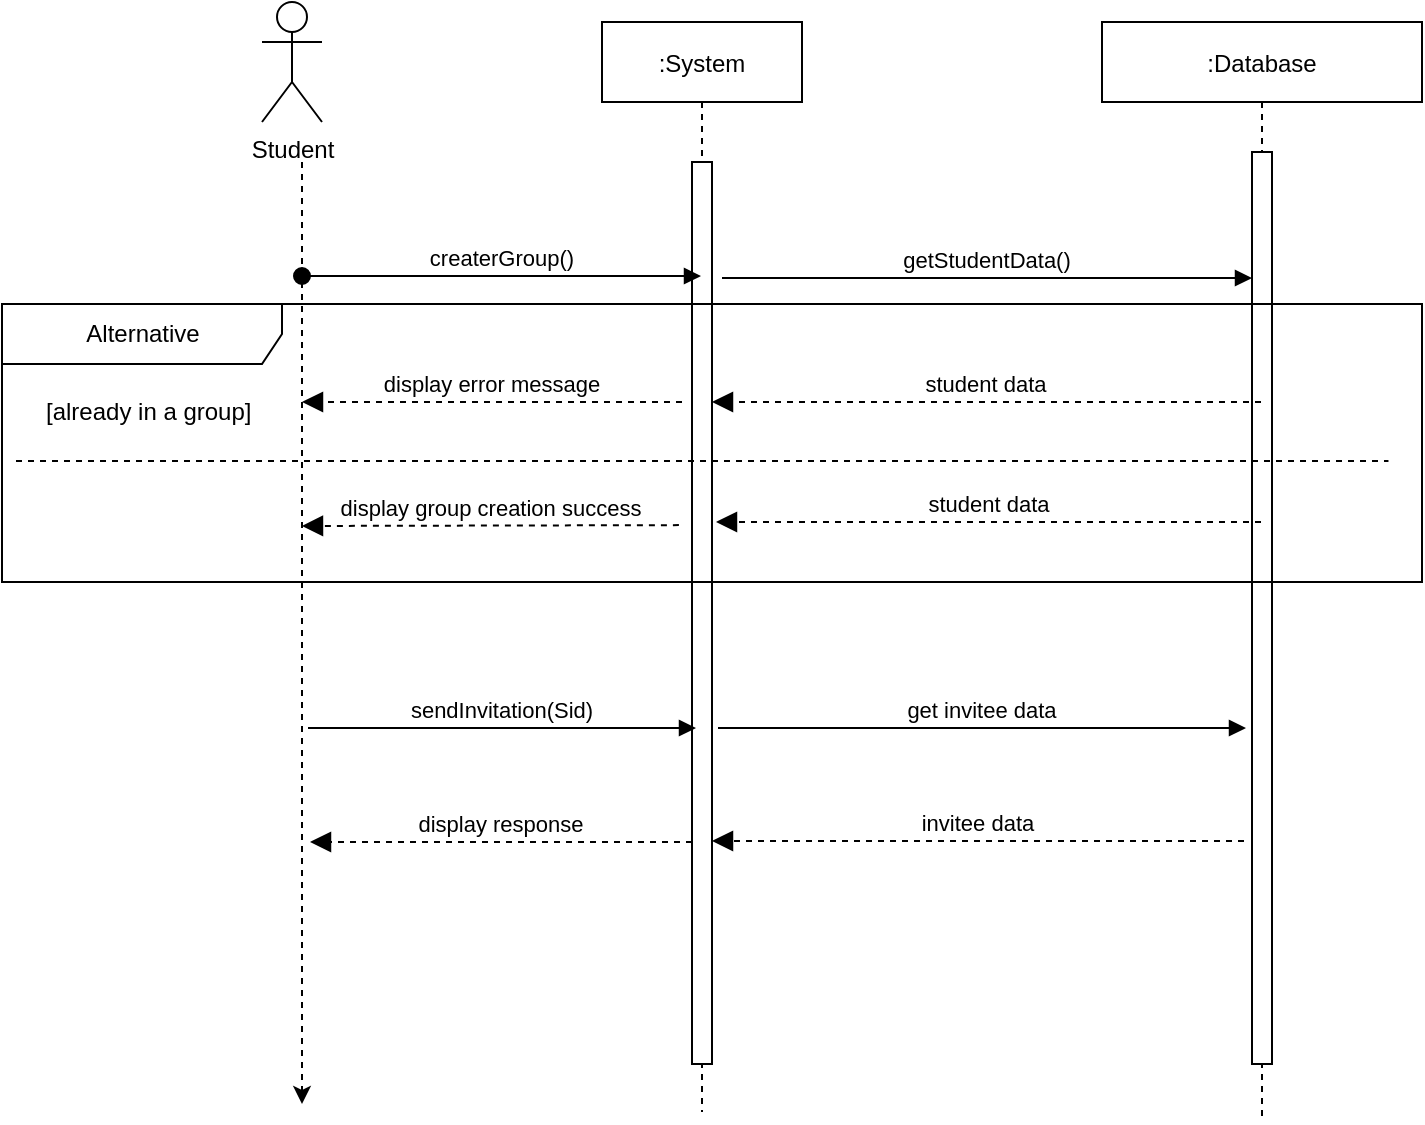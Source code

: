 <mxfile version="20.5.2" type="device"><diagram id="R1RqsKNrUiKV9ydiW8IY" name="Page-3"><mxGraphModel dx="1422" dy="305" grid="0" gridSize="10" guides="1" tooltips="1" connect="1" arrows="1" fold="1" page="0" pageScale="1" pageWidth="850" pageHeight="1100" math="0" shadow="0"><root><mxCell id="0"/><mxCell id="1" parent="0"/><mxCell id="DEC49oTDjfjisLo3uorj-1" value=":System" style="shape=umlLifeline;perimeter=lifelinePerimeter;container=1;collapsible=0;recursiveResize=0;rounded=0;shadow=0;strokeWidth=1;" parent="1" vertex="1"><mxGeometry x="674" y="630" width="100" height="545" as="geometry"/></mxCell><mxCell id="DEC49oTDjfjisLo3uorj-2" value="" style="points=[];perimeter=orthogonalPerimeter;rounded=0;shadow=0;strokeWidth=1;" parent="DEC49oTDjfjisLo3uorj-1" vertex="1"><mxGeometry x="45" y="70" width="10" height="451" as="geometry"/></mxCell><mxCell id="DEC49oTDjfjisLo3uorj-3" value="createrGroup()" style="verticalAlign=bottom;startArrow=oval;endArrow=block;startSize=8;shadow=0;strokeWidth=1;" parent="DEC49oTDjfjisLo3uorj-1" target="DEC49oTDjfjisLo3uorj-1" edge="1"><mxGeometry relative="1" as="geometry"><mxPoint x="-150" y="127" as="sourcePoint"/><Array as="points"/></mxGeometry></mxCell><mxCell id="DEC49oTDjfjisLo3uorj-4" value="invitee data" style="verticalAlign=bottom;endArrow=block;shadow=0;strokeWidth=1;dashed=1;endSize=8;" parent="DEC49oTDjfjisLo3uorj-1" edge="1"><mxGeometry relative="1" as="geometry"><mxPoint x="321" y="409.5" as="sourcePoint"/><mxPoint x="55" y="409.5" as="targetPoint"/><Array as="points"/></mxGeometry></mxCell><mxCell id="DEC49oTDjfjisLo3uorj-13" value="sendInvitation(Sid)" style="verticalAlign=bottom;startArrow=none;endArrow=block;startSize=8;shadow=0;strokeWidth=1;startFill=0;" parent="DEC49oTDjfjisLo3uorj-1" edge="1"><mxGeometry relative="1" as="geometry"><mxPoint x="-147" y="353" as="sourcePoint"/><mxPoint x="47" y="353" as="targetPoint"/><Array as="points"/></mxGeometry></mxCell><mxCell id="DEC49oTDjfjisLo3uorj-5" value=":Database" style="shape=umlLifeline;perimeter=lifelinePerimeter;container=1;collapsible=0;recursiveResize=0;rounded=0;shadow=0;strokeWidth=1;" parent="1" vertex="1"><mxGeometry x="924" y="630" width="160" height="550" as="geometry"/></mxCell><mxCell id="DEC49oTDjfjisLo3uorj-6" value="" style="points=[];perimeter=orthogonalPerimeter;rounded=0;shadow=0;strokeWidth=1;" parent="DEC49oTDjfjisLo3uorj-5" vertex="1"><mxGeometry x="75" y="65" width="10" height="456" as="geometry"/></mxCell><mxCell id="DEC49oTDjfjisLo3uorj-7" value="getStudentData()" style="verticalAlign=bottom;endArrow=block;shadow=0;strokeWidth=1;" parent="DEC49oTDjfjisLo3uorj-5" edge="1"><mxGeometry relative="1" as="geometry"><mxPoint x="-190" y="128" as="sourcePoint"/><mxPoint x="75" y="128" as="targetPoint"/></mxGeometry></mxCell><mxCell id="DEC49oTDjfjisLo3uorj-23" value="Alternative" style="shape=umlFrame;tabWidth=110;tabHeight=30;tabPosition=left;html=1;boundedLbl=1;labelInHeader=1;width=140;height=30;" parent="DEC49oTDjfjisLo3uorj-5" vertex="1"><mxGeometry x="-550" y="141" width="710" height="139" as="geometry"/></mxCell><mxCell id="DEC49oTDjfjisLo3uorj-24" value="[already in a group]" style="text" parent="DEC49oTDjfjisLo3uorj-23" vertex="1"><mxGeometry width="100" height="20" relative="1" as="geometry"><mxPoint x="20" y="40" as="offset"/></mxGeometry></mxCell><mxCell id="DEC49oTDjfjisLo3uorj-25" value="" style="line;strokeWidth=1;dashed=1;labelPosition=center;verticalLabelPosition=bottom;align=left;verticalAlign=top;spacingLeft=20;spacingTop=15;" parent="DEC49oTDjfjisLo3uorj-23" vertex="1"><mxGeometry x="7" y="77.004" width="686.234" height="3.053" as="geometry"/></mxCell><mxCell id="DEC49oTDjfjisLo3uorj-8" value="Student" style="shape=umlActor;verticalLabelPosition=bottom;verticalAlign=top;html=1;outlineConnect=0;" parent="1" vertex="1"><mxGeometry x="504" y="620" width="30" height="60" as="geometry"/></mxCell><mxCell id="DEC49oTDjfjisLo3uorj-9" value="" style="endArrow=classic;html=1;rounded=0;dashed=1;" parent="1" edge="1"><mxGeometry width="50" height="50" relative="1" as="geometry"><mxPoint x="524" y="700" as="sourcePoint"/><mxPoint x="524" y="1171" as="targetPoint"/></mxGeometry></mxCell><mxCell id="DEC49oTDjfjisLo3uorj-10" value="student data" style="html=1;verticalAlign=bottom;labelBackgroundColor=none;endArrow=block;endFill=1;rounded=0;endSize=8;dashed=1;" parent="1" source="DEC49oTDjfjisLo3uorj-5" edge="1"><mxGeometry width="160" relative="1" as="geometry"><mxPoint x="524" y="950" as="sourcePoint"/><mxPoint x="731" y="880" as="targetPoint"/></mxGeometry></mxCell><mxCell id="DEC49oTDjfjisLo3uorj-11" value="display group creation success" style="html=1;verticalAlign=bottom;labelBackgroundColor=none;endArrow=block;endFill=1;rounded=0;endSize=8;dashed=1;exitX=0.045;exitY=0.267;exitDx=0;exitDy=0;exitPerimeter=0;" parent="1" edge="1"><mxGeometry width="160" relative="1" as="geometry"><mxPoint x="712.45" y="881.56" as="sourcePoint"/><mxPoint x="524" y="882" as="targetPoint"/></mxGeometry></mxCell><mxCell id="DEC49oTDjfjisLo3uorj-12" value="display error message" style="verticalAlign=bottom;endArrow=block;shadow=0;strokeWidth=1;dashed=1;endSize=8;" parent="1" edge="1"><mxGeometry relative="1" as="geometry"><mxPoint x="714" y="820" as="sourcePoint"/><mxPoint x="524" y="820" as="targetPoint"/><Array as="points"><mxPoint x="674" y="820"/><mxPoint x="574" y="820"/></Array></mxGeometry></mxCell><mxCell id="DEC49oTDjfjisLo3uorj-14" value="get invitee data" style="verticalAlign=bottom;startArrow=none;endArrow=block;startSize=8;shadow=0;strokeWidth=1;startFill=0;" parent="1" edge="1"><mxGeometry relative="1" as="geometry"><mxPoint x="732" y="983" as="sourcePoint"/><mxPoint x="996" y="983" as="targetPoint"/><Array as="points"/></mxGeometry></mxCell><mxCell id="DEC49oTDjfjisLo3uorj-15" value="display response" style="verticalAlign=bottom;endArrow=block;shadow=0;strokeWidth=1;dashed=1;endSize=8;rounded=0;strokeColor=default;" parent="1" edge="1"><mxGeometry relative="1" as="geometry"><mxPoint x="719" y="1040" as="sourcePoint"/><mxPoint x="528" y="1040" as="targetPoint"/><Array as="points"><mxPoint x="598" y="1040"/></Array></mxGeometry></mxCell><mxCell id="DEC49oTDjfjisLo3uorj-16" value="student data" style="verticalAlign=bottom;endArrow=block;shadow=0;strokeWidth=1;dashed=1;endSize=8;" parent="1" source="DEC49oTDjfjisLo3uorj-5" edge="1"><mxGeometry relative="1" as="geometry"><mxPoint x="979" y="820" as="sourcePoint"/><mxPoint x="729" y="820" as="targetPoint"/><Array as="points"/></mxGeometry></mxCell></root></mxGraphModel></diagram></mxfile>